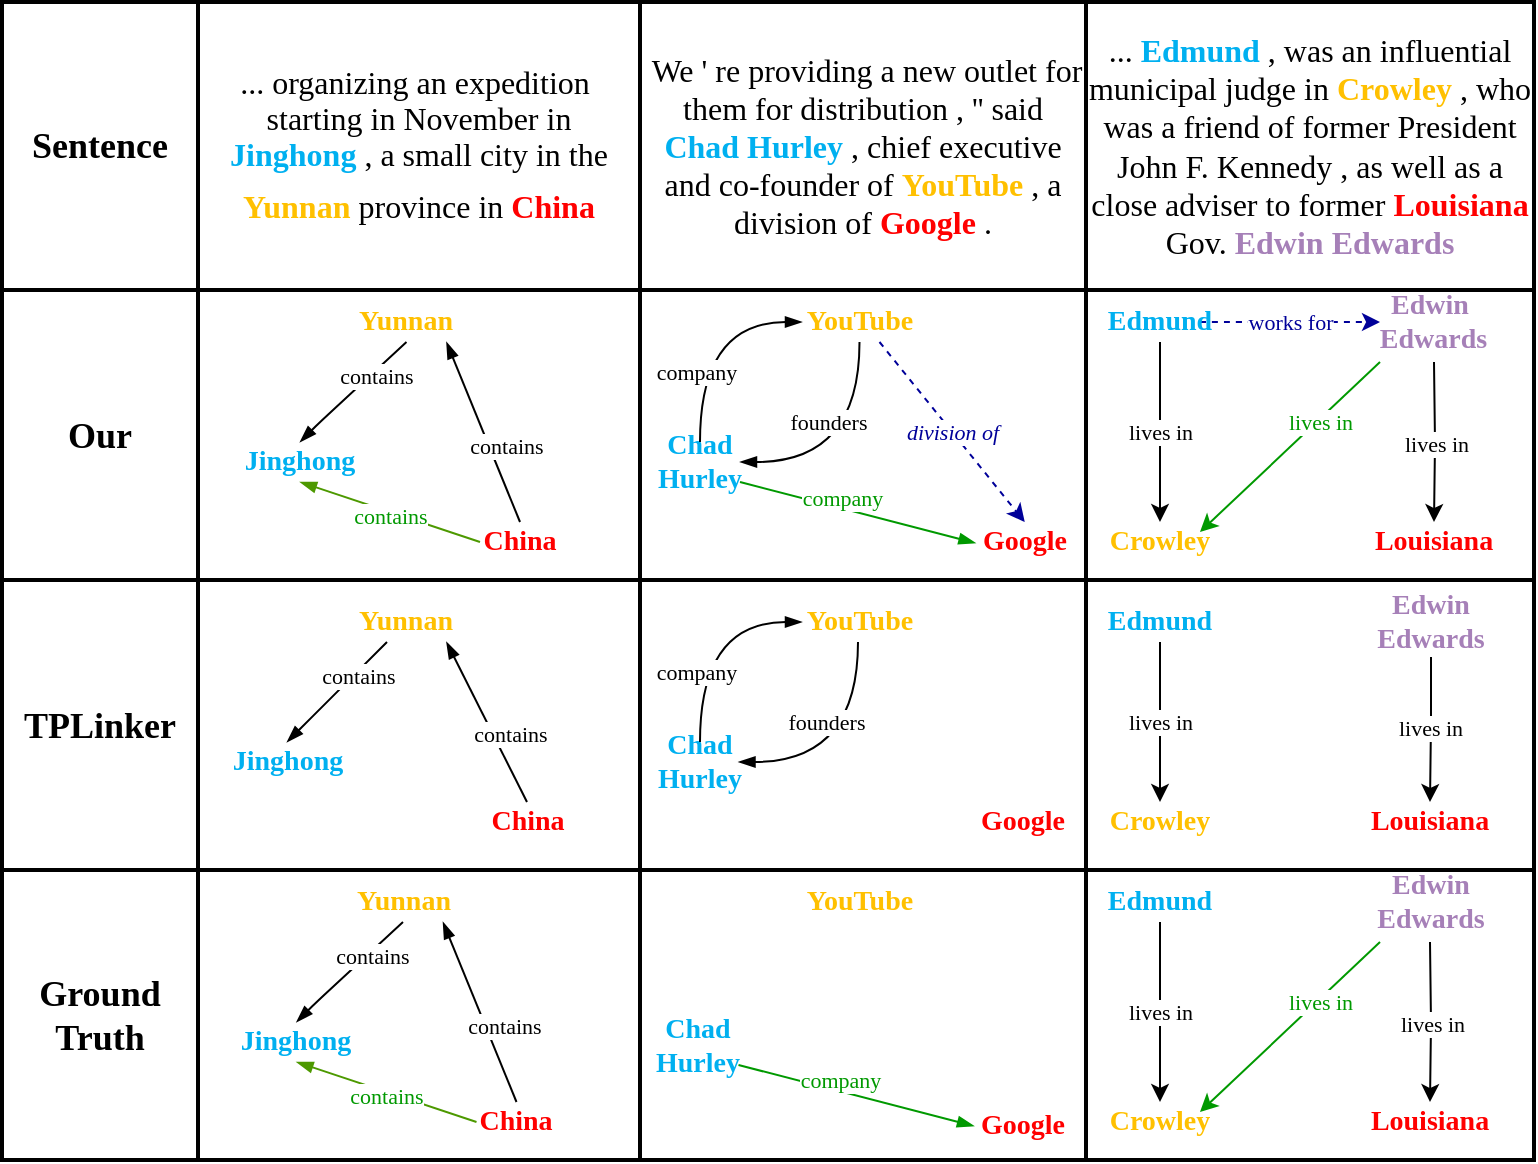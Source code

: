 <mxfile version="13.10.1" type="github">
  <diagram id="5vpmCnWidM8x6iWcZ2X5" name="Page-1">
    <mxGraphModel dx="870" dy="571" grid="1" gridSize="10" guides="1" tooltips="1" connect="1" arrows="1" fold="1" page="1" pageScale="1" pageWidth="827" pageHeight="1169" background="none" math="0" shadow="0">
      <root>
        <mxCell id="0" />
        <mxCell id="1" parent="0" />
        <mxCell id="fM8OL-0WpngBRwXDm8zp-1" value="" style="shape=table;html=1;whiteSpace=wrap;startSize=0;container=1;collapsible=0;childLayout=tableLayout;strokeWidth=2;perimeterSpacing=1;" parent="1" vertex="1">
          <mxGeometry x="31" y="30" width="766" height="579" as="geometry" />
        </mxCell>
        <mxCell id="fM8OL-0WpngBRwXDm8zp-2" value="" style="shape=partialRectangle;html=1;whiteSpace=wrap;collapsible=0;dropTarget=0;pointerEvents=0;fillColor=none;top=0;left=0;bottom=0;right=0;points=[[0,0.5],[1,0.5]];portConstraint=eastwest;" parent="fM8OL-0WpngBRwXDm8zp-1" vertex="1">
          <mxGeometry width="766" height="144" as="geometry" />
        </mxCell>
        <mxCell id="fM8OL-0WpngBRwXDm8zp-3" value="&lt;font face=&quot;Times New Roman&quot; style=&quot;font-size: 18px&quot;&gt;&lt;b&gt;Sentence&lt;/b&gt;&lt;/font&gt;" style="shape=partialRectangle;html=1;whiteSpace=wrap;connectable=0;overflow=hidden;fillColor=none;top=0;left=0;bottom=0;right=0;" parent="fM8OL-0WpngBRwXDm8zp-2" vertex="1">
          <mxGeometry width="98" height="144" as="geometry" />
        </mxCell>
        <mxCell id="fM8OL-0WpngBRwXDm8zp-4" value="&lt;div&gt;&lt;span style=&quot;font-size: 16px ; font-family: &amp;#34;times new roman&amp;#34; ; text-indent: 0in&quot;&gt;... organizing an expedition&amp;nbsp;&lt;/span&gt;&lt;/div&gt;&lt;p style=&quot;line-height: normal ; margin: 0pt 0in ; text-indent: 0in ; direction: ltr ; unicode-bidi: embed ; word-break: normal ; font-size: 16px&quot;&gt;&lt;font style=&quot;font-size: 16px&quot; face=&quot;Times New Roman&quot;&gt;&lt;span&gt;starting in November in &lt;/span&gt;&lt;span style=&quot;color: rgb(0 , 176 , 240) ; font-weight: bold&quot;&gt;Jinghong&lt;/span&gt;&lt;span&gt; , a small city in the &lt;/span&gt;&lt;span style=&quot;color: rgb(255 , 192 , 0) ; font-weight: bold&quot;&gt;Yunnan&lt;/span&gt;&lt;span&gt; province in &lt;/span&gt;&lt;span style=&quot;color: red ; font-weight: bold&quot;&gt;China&lt;/span&gt;&lt;/font&gt;&lt;span style=&quot;font-size: 18.0pt ; color: red&quot;&gt; &lt;/span&gt;&lt;/p&gt;" style="shape=partialRectangle;html=1;whiteSpace=wrap;connectable=0;overflow=hidden;fillColor=none;top=0;left=0;bottom=0;right=0;" parent="fM8OL-0WpngBRwXDm8zp-2" vertex="1">
          <mxGeometry x="98" width="221" height="144" as="geometry" />
        </mxCell>
        <mxCell id="fM8OL-0WpngBRwXDm8zp-5" value="&lt;div style=&quot;font-size: 16px&quot;&gt;&lt;span style=&quot;font-family: &amp;#34;times new roman&amp;#34;&quot;&gt;&amp;nbsp;We &#39; re providing a new outlet for them for distribution , &#39;&#39; said &lt;/span&gt;&lt;font color=&quot;#00b0f0&quot; style=&quot;font-size: 16px ; font-family: &amp;#34;times new roman&amp;#34;&quot;&gt;&lt;b&gt;Chad Hurley&lt;/b&gt;&lt;/font&gt;&lt;span style=&quot;font-family: &amp;#34;times new roman&amp;#34;&quot;&gt; , chief executive and co-founder of &lt;/span&gt;&lt;b style=&quot;font-family: &amp;#34;times new roman&amp;#34;&quot;&gt;&lt;font color=&quot;#ffc000&quot; style=&quot;font-size: 16px&quot;&gt;YouTube&lt;/font&gt;&lt;/b&gt;&lt;span style=&quot;font-family: &amp;#34;times new roman&amp;#34;&quot;&gt; , a division of &lt;/span&gt;&lt;b style=&quot;font-family: &amp;#34;times new roman&amp;#34;&quot;&gt;&lt;font color=&quot;#ff0000&quot; style=&quot;font-size: 16px&quot;&gt;Google&lt;/font&gt;&lt;/b&gt;&lt;span style=&quot;font-family: &amp;#34;times new roman&amp;#34;&quot;&gt; .&lt;/span&gt;&lt;/div&gt;" style="shape=partialRectangle;html=1;whiteSpace=wrap;connectable=0;overflow=hidden;fillColor=none;top=0;left=0;bottom=0;right=0;align=center;" parent="fM8OL-0WpngBRwXDm8zp-2" vertex="1">
          <mxGeometry x="319" width="223" height="144" as="geometry" />
        </mxCell>
        <mxCell id="fM8OL-0WpngBRwXDm8zp-6" value="&lt;font face=&quot;Times New Roman&quot; style=&quot;font-size: 16px&quot;&gt;... &lt;font color=&quot;#00b0f0&quot; style=&quot;font-size: 16px&quot;&gt;&lt;b&gt;Edmund&lt;/b&gt;&lt;/font&gt; , was an influential municipal judge in &lt;b&gt;&lt;font color=&quot;#ffc000&quot; style=&quot;font-size: 16px&quot;&gt;Crowley&lt;/font&gt;&lt;/b&gt; , who was a friend of former President John F. Kennedy , as well as a close adviser to former &lt;font color=&quot;#ff0000&quot; style=&quot;font-size: 16px&quot;&gt;&lt;b&gt;Louisiana&lt;/b&gt;&lt;/font&gt; Gov. &lt;font color=&quot;#a680b8&quot; style=&quot;font-size: 16px&quot;&gt;&lt;b&gt;Edwin Edwards&lt;/b&gt;&lt;/font&gt;&lt;/font&gt;" style="shape=partialRectangle;html=1;whiteSpace=wrap;connectable=0;overflow=hidden;fillColor=none;top=0;left=0;bottom=0;right=0;align=center;" parent="fM8OL-0WpngBRwXDm8zp-2" vertex="1">
          <mxGeometry x="542" width="224" height="144" as="geometry" />
        </mxCell>
        <mxCell id="fM8OL-0WpngBRwXDm8zp-7" value="" style="shape=partialRectangle;html=1;whiteSpace=wrap;collapsible=0;dropTarget=0;pointerEvents=0;fillColor=none;top=0;left=0;bottom=0;right=0;points=[[0,0.5],[1,0.5]];portConstraint=eastwest;" parent="fM8OL-0WpngBRwXDm8zp-1" vertex="1">
          <mxGeometry y="144" width="766" height="145" as="geometry" />
        </mxCell>
        <mxCell id="fM8OL-0WpngBRwXDm8zp-8" value="&lt;b&gt;&lt;font face=&quot;Times New Roman&quot; style=&quot;font-size: 18px&quot;&gt;Our&lt;/font&gt;&lt;/b&gt;" style="shape=partialRectangle;html=1;whiteSpace=wrap;connectable=0;overflow=hidden;fillColor=none;top=0;left=0;bottom=0;right=0;" parent="fM8OL-0WpngBRwXDm8zp-7" vertex="1">
          <mxGeometry width="98" height="145" as="geometry" />
        </mxCell>
        <mxCell id="fM8OL-0WpngBRwXDm8zp-9" value="" style="shape=partialRectangle;html=1;whiteSpace=wrap;connectable=0;overflow=hidden;fillColor=none;top=0;left=0;bottom=0;right=0;" parent="fM8OL-0WpngBRwXDm8zp-7" vertex="1">
          <mxGeometry x="98" width="221" height="145" as="geometry" />
        </mxCell>
        <mxCell id="fM8OL-0WpngBRwXDm8zp-10" value="" style="shape=partialRectangle;html=1;whiteSpace=wrap;connectable=0;overflow=hidden;fillColor=none;top=0;left=0;bottom=0;right=0;" parent="fM8OL-0WpngBRwXDm8zp-7" vertex="1">
          <mxGeometry x="319" width="223" height="145" as="geometry" />
        </mxCell>
        <mxCell id="fM8OL-0WpngBRwXDm8zp-11" value="" style="shape=partialRectangle;html=1;whiteSpace=wrap;connectable=0;overflow=hidden;fillColor=none;top=0;left=0;bottom=0;right=0;" parent="fM8OL-0WpngBRwXDm8zp-7" vertex="1">
          <mxGeometry x="542" width="224" height="145" as="geometry" />
        </mxCell>
        <mxCell id="fM8OL-0WpngBRwXDm8zp-12" value="" style="shape=partialRectangle;html=1;whiteSpace=wrap;collapsible=0;dropTarget=0;pointerEvents=0;fillColor=none;top=0;left=0;bottom=0;right=0;points=[[0,0.5],[1,0.5]];portConstraint=eastwest;" parent="fM8OL-0WpngBRwXDm8zp-1" vertex="1">
          <mxGeometry y="289" width="766" height="145" as="geometry" />
        </mxCell>
        <mxCell id="fM8OL-0WpngBRwXDm8zp-13" value="&lt;font style=&quot;font-size: 18px&quot; face=&quot;Times New Roman&quot;&gt;&lt;b&gt;TPLinker&lt;/b&gt;&lt;/font&gt;" style="shape=partialRectangle;html=1;whiteSpace=wrap;connectable=0;overflow=hidden;fillColor=none;top=0;left=0;bottom=0;right=0;" parent="fM8OL-0WpngBRwXDm8zp-12" vertex="1">
          <mxGeometry width="98" height="145" as="geometry" />
        </mxCell>
        <mxCell id="fM8OL-0WpngBRwXDm8zp-14" value="" style="shape=partialRectangle;html=1;whiteSpace=wrap;connectable=0;overflow=hidden;fillColor=none;top=0;left=0;bottom=0;right=0;" parent="fM8OL-0WpngBRwXDm8zp-12" vertex="1">
          <mxGeometry x="98" width="221" height="145" as="geometry" />
        </mxCell>
        <mxCell id="fM8OL-0WpngBRwXDm8zp-15" value="" style="shape=partialRectangle;html=1;whiteSpace=wrap;connectable=0;overflow=hidden;fillColor=none;top=0;left=0;bottom=0;right=0;" parent="fM8OL-0WpngBRwXDm8zp-12" vertex="1">
          <mxGeometry x="319" width="223" height="145" as="geometry" />
        </mxCell>
        <mxCell id="fM8OL-0WpngBRwXDm8zp-16" value="" style="shape=partialRectangle;html=1;whiteSpace=wrap;connectable=0;overflow=hidden;fillColor=none;top=0;left=0;bottom=0;right=0;" parent="fM8OL-0WpngBRwXDm8zp-12" vertex="1">
          <mxGeometry x="542" width="224" height="145" as="geometry" />
        </mxCell>
        <mxCell id="fM8OL-0WpngBRwXDm8zp-17" value="" style="shape=partialRectangle;html=1;whiteSpace=wrap;collapsible=0;dropTarget=0;pointerEvents=0;fillColor=none;top=0;left=0;bottom=0;right=0;points=[[0,0.5],[1,0.5]];portConstraint=eastwest;" parent="fM8OL-0WpngBRwXDm8zp-1" vertex="1">
          <mxGeometry y="434" width="766" height="145" as="geometry" />
        </mxCell>
        <mxCell id="fM8OL-0WpngBRwXDm8zp-18" value="&lt;p&gt;&lt;font face=&quot;Times New Roman&quot; size=&quot;1&quot;&gt;&lt;b style=&quot;font-size: 18px&quot;&gt;Ground Truth&lt;/b&gt;&lt;/font&gt;&lt;/p&gt;" style="shape=partialRectangle;html=1;whiteSpace=wrap;connectable=0;overflow=hidden;fillColor=none;top=0;left=0;bottom=0;right=0;" parent="fM8OL-0WpngBRwXDm8zp-17" vertex="1">
          <mxGeometry width="98" height="145" as="geometry" />
        </mxCell>
        <mxCell id="fM8OL-0WpngBRwXDm8zp-19" value="" style="shape=partialRectangle;html=1;whiteSpace=wrap;connectable=0;overflow=hidden;fillColor=none;top=0;left=0;bottom=0;right=0;" parent="fM8OL-0WpngBRwXDm8zp-17" vertex="1">
          <mxGeometry x="98" width="221" height="145" as="geometry" />
        </mxCell>
        <mxCell id="fM8OL-0WpngBRwXDm8zp-20" value="" style="shape=partialRectangle;html=1;whiteSpace=wrap;connectable=0;overflow=hidden;fillColor=none;top=0;left=0;bottom=0;right=0;" parent="fM8OL-0WpngBRwXDm8zp-17" vertex="1">
          <mxGeometry x="319" width="223" height="145" as="geometry" />
        </mxCell>
        <mxCell id="fM8OL-0WpngBRwXDm8zp-21" value="" style="shape=partialRectangle;html=1;whiteSpace=wrap;connectable=0;overflow=hidden;fillColor=none;top=0;left=0;bottom=0;right=0;" parent="fM8OL-0WpngBRwXDm8zp-17" vertex="1">
          <mxGeometry x="542" width="224" height="145" as="geometry" />
        </mxCell>
        <mxCell id="fM8OL-0WpngBRwXDm8zp-39" value="&lt;span style=&quot;color: rgb(0 , 176 , 240) ; font-family: &amp;#34;times new roman&amp;#34; ; font-weight: 700 ; text-align: left&quot;&gt;&lt;font style=&quot;font-size: 14px&quot;&gt;Jinghong&lt;/font&gt;&lt;/span&gt;" style="text;html=1;strokeColor=none;fillColor=none;align=center;verticalAlign=middle;whiteSpace=wrap;rounded=0;" parent="1" vertex="1">
          <mxGeometry x="160" y="250" width="40" height="20" as="geometry" />
        </mxCell>
        <mxCell id="fM8OL-0WpngBRwXDm8zp-40" value="" style="endArrow=none;html=1;startArrow=blockThin;startFill=1;endFill=0;entryX=0.5;entryY=1;entryDx=0;entryDy=0;" parent="1" edge="1" target="fM8OL-0WpngBRwXDm8zp-42">
          <mxGeometry width="50" height="50" relative="1" as="geometry">
            <mxPoint x="180" y="250" as="sourcePoint" />
            <mxPoint x="220" y="210" as="targetPoint" />
            <Array as="points">
              <mxPoint x="190" y="240" />
            </Array>
          </mxGeometry>
        </mxCell>
        <mxCell id="fM8OL-0WpngBRwXDm8zp-41" value="&lt;font face=&quot;Times New Roman&quot;&gt;contains&lt;/font&gt;" style="edgeLabel;html=1;align=center;verticalAlign=middle;resizable=0;points=[];" parent="fM8OL-0WpngBRwXDm8zp-40" vertex="1" connectable="0">
          <mxGeometry x="0.37" y="-2" relative="1" as="geometry">
            <mxPoint as="offset" />
          </mxGeometry>
        </mxCell>
        <mxCell id="fM8OL-0WpngBRwXDm8zp-42" value="&lt;span style=&quot;color: rgb(255 , 192 , 0) ; font-family: &amp;#34;times new roman&amp;#34; ; font-size: 14px ; font-weight: 700 ; text-align: left&quot;&gt;Yunnan&lt;/span&gt;" style="text;html=1;strokeColor=none;fillColor=none;align=center;verticalAlign=middle;whiteSpace=wrap;rounded=0;" parent="1" vertex="1">
          <mxGeometry x="213.25" y="180" width="40" height="20" as="geometry" />
        </mxCell>
        <mxCell id="fM8OL-0WpngBRwXDm8zp-43" value="" style="endArrow=none;html=1;startArrow=blockThin;startFill=1;endFill=0;rounded=1;exitX=1;exitY=1;exitDx=0;exitDy=0;entryX=0.5;entryY=0;entryDx=0;entryDy=0;" parent="1" source="fM8OL-0WpngBRwXDm8zp-42" target="fM8OL-0WpngBRwXDm8zp-45" edge="1">
          <mxGeometry width="50" height="50" relative="1" as="geometry">
            <mxPoint x="262.5" y="290" as="sourcePoint" />
            <mxPoint x="312.5" y="240" as="targetPoint" />
          </mxGeometry>
        </mxCell>
        <mxCell id="fM8OL-0WpngBRwXDm8zp-44" value="&lt;font face=&quot;Times New Roman&quot;&gt;contains&lt;/font&gt;" style="edgeLabel;html=1;align=center;verticalAlign=middle;resizable=0;points=[];" parent="fM8OL-0WpngBRwXDm8zp-43" vertex="1" connectable="0">
          <mxGeometry x="0.223" y="8" relative="1" as="geometry">
            <mxPoint as="offset" />
          </mxGeometry>
        </mxCell>
        <mxCell id="fM8OL-0WpngBRwXDm8zp-45" value="&lt;span style=&quot;color: rgb(255 , 0 , 0) ; font-family: &amp;#34;times new roman&amp;#34; ; font-weight: 700 ; text-align: left&quot;&gt;&lt;font style=&quot;font-size: 14px&quot;&gt;China&lt;/font&gt;&lt;/span&gt;" style="text;html=1;strokeColor=none;fillColor=none;align=center;verticalAlign=middle;whiteSpace=wrap;rounded=0;" parent="1" vertex="1">
          <mxGeometry x="270" y="290" width="40" height="20" as="geometry" />
        </mxCell>
        <mxCell id="fM8OL-0WpngBRwXDm8zp-46" value="" style="endArrow=none;html=1;startArrow=blockThin;startFill=1;endFill=0;rounded=1;strokeColor=#4D9900;entryX=0;entryY=0.5;entryDx=0;entryDy=0;exitX=0.5;exitY=1;exitDx=0;exitDy=0;" parent="1" edge="1" target="fM8OL-0WpngBRwXDm8zp-45" source="fM8OL-0WpngBRwXDm8zp-39">
          <mxGeometry width="50" height="50" relative="1" as="geometry">
            <mxPoint x="150" y="285" as="sourcePoint" />
            <mxPoint x="240" y="315" as="targetPoint" />
          </mxGeometry>
        </mxCell>
        <mxCell id="fM8OL-0WpngBRwXDm8zp-47" value="&lt;font color=&quot;#009900&quot; face=&quot;Times New Roman&quot;&gt;contains&lt;/font&gt;" style="edgeLabel;html=1;align=center;verticalAlign=middle;resizable=0;points=[];" parent="fM8OL-0WpngBRwXDm8zp-46" vertex="1" connectable="0">
          <mxGeometry x="0.37" y="-2" relative="1" as="geometry">
            <mxPoint x="-16.73" y="-5.69" as="offset" />
          </mxGeometry>
        </mxCell>
        <mxCell id="fM8OL-0WpngBRwXDm8zp-77" value="&lt;span style=&quot;color: rgb(0 , 176 , 240) ; font-family: &amp;#34;times new roman&amp;#34; ; font-weight: 700 ; text-align: left&quot;&gt;&lt;font style=&quot;font-size: 14px&quot;&gt;Chad Hurley&lt;/font&gt;&lt;/span&gt;" style="text;html=1;strokeColor=none;fillColor=none;align=center;verticalAlign=middle;whiteSpace=wrap;rounded=0;" parent="1" vertex="1">
          <mxGeometry x="360" y="250" width="40" height="20" as="geometry" />
        </mxCell>
        <mxCell id="fM8OL-0WpngBRwXDm8zp-78" value="" style="endArrow=none;html=1;startArrow=blockThin;startFill=1;endFill=0;edgeStyle=orthogonalEdgeStyle;curved=1;exitX=-0.219;exitY=0.5;exitDx=0;exitDy=0;entryX=0.5;entryY=0;entryDx=0;entryDy=0;exitPerimeter=0;" parent="1" edge="1" target="fM8OL-0WpngBRwXDm8zp-77" source="fM8OL-0WpngBRwXDm8zp-80">
          <mxGeometry width="50" height="50" relative="1" as="geometry">
            <mxPoint x="433.5" y="200" as="sourcePoint" />
            <mxPoint x="390" y="230" as="targetPoint" />
          </mxGeometry>
        </mxCell>
        <mxCell id="fM8OL-0WpngBRwXDm8zp-79" value="&lt;font face=&quot;Times New Roman&quot;&gt;company&lt;/font&gt;" style="edgeLabel;html=1;align=center;verticalAlign=middle;resizable=0;points=[];" parent="fM8OL-0WpngBRwXDm8zp-78" vertex="1" connectable="0">
          <mxGeometry x="0.37" y="-2" relative="1" as="geometry">
            <mxPoint as="offset" />
          </mxGeometry>
        </mxCell>
        <mxCell id="2NpfUJ0VDnkzOH738Le0-125" value="&lt;font color=&quot;#000099&quot;&gt;&lt;i&gt;division of&lt;/i&gt;&lt;/font&gt;" style="rounded=0;orthogonalLoop=1;jettySize=auto;html=1;exitX=0.75;exitY=1;exitDx=0;exitDy=0;entryX=0.5;entryY=0;entryDx=0;entryDy=0;fontFamily=Times New Roman;fontColor=#009900;dashed=1;strokeColor=#000099;" edge="1" parent="1" source="fM8OL-0WpngBRwXDm8zp-80" target="fM8OL-0WpngBRwXDm8zp-83">
          <mxGeometry relative="1" as="geometry" />
        </mxCell>
        <mxCell id="fM8OL-0WpngBRwXDm8zp-80" value="&lt;span style=&quot;color: rgb(255 , 192 , 0) ; font-family: &amp;#34;times new roman&amp;#34; ; font-size: 14px ; font-weight: 700 ; text-align: left&quot;&gt;YouTube&lt;/span&gt;" style="text;html=1;strokeColor=none;fillColor=none;align=center;verticalAlign=middle;whiteSpace=wrap;rounded=0;" parent="1" vertex="1">
          <mxGeometry x="439.75" y="180" width="40" height="20" as="geometry" />
        </mxCell>
        <mxCell id="fM8OL-0WpngBRwXDm8zp-112" value="" style="endArrow=none;html=1;startArrow=blockThin;startFill=1;endFill=0;edgeStyle=orthogonalEdgeStyle;curved=1;exitX=1;exitY=0.5;exitDx=0;exitDy=0;entryX=0.5;entryY=1;entryDx=0;entryDy=0;" parent="1" edge="1" target="fM8OL-0WpngBRwXDm8zp-80" source="fM8OL-0WpngBRwXDm8zp-77">
          <mxGeometry width="50" height="50" relative="1" as="geometry">
            <mxPoint x="403.5" y="259.96" as="sourcePoint" />
            <mxPoint x="453.5" y="209.96" as="targetPoint" />
            <Array as="points">
              <mxPoint x="460" y="260" />
            </Array>
          </mxGeometry>
        </mxCell>
        <mxCell id="fM8OL-0WpngBRwXDm8zp-113" value="&lt;font face=&quot;Times New Roman&quot;&gt;founders&lt;/font&gt;" style="edgeLabel;html=1;align=center;verticalAlign=middle;resizable=0;points=[];" parent="fM8OL-0WpngBRwXDm8zp-112" vertex="1" connectable="0">
          <mxGeometry x="0.37" y="-2" relative="1" as="geometry">
            <mxPoint x="-18.28" y="2.2" as="offset" />
          </mxGeometry>
        </mxCell>
        <mxCell id="2NpfUJ0VDnkzOH738Le0-10" value="&lt;font color=&quot;#000000&quot;&gt;lives in&lt;/font&gt;" style="edgeStyle=orthogonalEdgeStyle;rounded=0;orthogonalLoop=1;jettySize=auto;html=1;exitX=0.5;exitY=1;exitDx=0;exitDy=0;entryX=0.5;entryY=0;entryDx=0;entryDy=0;strokeColor=#000000;fontColor=#00B0F0;fontFamily=Times New Roman;" edge="1" parent="1" source="2NpfUJ0VDnkzOH738Le0-8" target="2NpfUJ0VDnkzOH738Le0-9">
          <mxGeometry relative="1" as="geometry" />
        </mxCell>
        <mxCell id="2NpfUJ0VDnkzOH738Le0-208" value="&lt;font color=&quot;#000099&quot;&gt;works for&lt;/font&gt;" style="edgeStyle=orthogonalEdgeStyle;curved=1;rounded=0;orthogonalLoop=1;jettySize=auto;html=1;exitX=1;exitY=0.5;exitDx=0;exitDy=0;entryX=0;entryY=0.5;entryDx=0;entryDy=0;dashed=1;strokeColor=#000099;fontFamily=Times New Roman;fontColor=#009900;" edge="1" parent="1" source="2NpfUJ0VDnkzOH738Le0-8" target="2NpfUJ0VDnkzOH738Le0-12">
          <mxGeometry relative="1" as="geometry" />
        </mxCell>
        <mxCell id="2NpfUJ0VDnkzOH738Le0-8" value="&lt;b&gt;&lt;font face=&quot;Times New Roman&quot; style=&quot;font-size: 14px&quot;&gt;Edmund&lt;/font&gt;&lt;/b&gt;" style="text;html=1;strokeColor=none;fillColor=none;align=center;verticalAlign=middle;whiteSpace=wrap;rounded=0;fontColor=#00B0F0;" vertex="1" parent="1">
          <mxGeometry x="590" y="180" width="40" height="20" as="geometry" />
        </mxCell>
        <mxCell id="2NpfUJ0VDnkzOH738Le0-9" value="&lt;font color=&quot;#ffc000&quot; face=&quot;Times New Roman&quot; size=&quot;1&quot;&gt;&lt;b style=&quot;font-size: 14px&quot;&gt;Crowley&lt;/b&gt;&lt;/font&gt;" style="text;html=1;strokeColor=none;fillColor=none;align=center;verticalAlign=middle;whiteSpace=wrap;rounded=0;fontColor=#00B0F0;" vertex="1" parent="1">
          <mxGeometry x="590" y="290" width="40" height="20" as="geometry" />
        </mxCell>
        <mxCell id="2NpfUJ0VDnkzOH738Le0-18" value="&lt;font color=&quot;#000000&quot;&gt;lives in&lt;/font&gt;" style="edgeStyle=orthogonalEdgeStyle;rounded=0;orthogonalLoop=1;jettySize=auto;html=1;entryX=0.5;entryY=0;entryDx=0;entryDy=0;fontFamily=Times New Roman;fontColor=#009900;" edge="1" parent="1" target="2NpfUJ0VDnkzOH738Le0-13">
          <mxGeometry relative="1" as="geometry">
            <mxPoint x="747" y="210" as="sourcePoint" />
          </mxGeometry>
        </mxCell>
        <mxCell id="2NpfUJ0VDnkzOH738Le0-12" value="&lt;b&gt;&lt;font style=&quot;font-size: 14px&quot;&gt;Edwin&lt;br&gt;&amp;nbsp;Edwards&lt;/font&gt;&lt;/b&gt;" style="text;html=1;strokeColor=none;fillColor=none;align=center;verticalAlign=middle;whiteSpace=wrap;rounded=0;fontFamily=Times New Roman;fontColor=#A680B8;" vertex="1" parent="1">
          <mxGeometry x="720" y="180" width="50" height="20" as="geometry" />
        </mxCell>
        <mxCell id="2NpfUJ0VDnkzOH738Le0-13" value="&lt;font face=&quot;Times New Roman&quot; color=&quot;#ff0000&quot; size=&quot;1&quot;&gt;&lt;b style=&quot;font-size: 14px&quot;&gt;Louisiana&lt;/b&gt;&lt;/font&gt;" style="text;html=1;strokeColor=none;fillColor=none;align=center;verticalAlign=middle;whiteSpace=wrap;rounded=0;fontColor=#00B0F0;" vertex="1" parent="1">
          <mxGeometry x="727" y="290" width="40" height="20" as="geometry" />
        </mxCell>
        <mxCell id="2NpfUJ0VDnkzOH738Le0-15" value="" style="endArrow=classic;html=1;fontFamily=Times New Roman;entryX=1;entryY=0.25;entryDx=0;entryDy=0;fontColor=#009900;strokeColor=#009900;" edge="1" parent="1" target="2NpfUJ0VDnkzOH738Le0-9">
          <mxGeometry width="50" height="50" relative="1" as="geometry">
            <mxPoint x="720" y="210" as="sourcePoint" />
            <mxPoint x="633.5" y="320" as="targetPoint" />
          </mxGeometry>
        </mxCell>
        <mxCell id="2NpfUJ0VDnkzOH738Le0-16" value="&lt;font color=&quot;#009900&quot;&gt;lives in&lt;/font&gt;" style="edgeLabel;html=1;align=center;verticalAlign=middle;resizable=0;points=[];fontFamily=Times New Roman;fontColor=#A680B8;" vertex="1" connectable="0" parent="2NpfUJ0VDnkzOH738Le0-15">
          <mxGeometry x="-0.311" y="1" relative="1" as="geometry">
            <mxPoint as="offset" />
          </mxGeometry>
        </mxCell>
        <mxCell id="2NpfUJ0VDnkzOH738Le0-70" value="&lt;span style=&quot;color: rgb(0 , 176 , 240) ; font-family: &amp;#34;times new roman&amp;#34; ; font-weight: 700 ; text-align: left&quot;&gt;&lt;font style=&quot;font-size: 14px&quot;&gt;Jinghong&lt;/font&gt;&lt;/span&gt;" style="text;html=1;strokeColor=none;fillColor=none;align=center;verticalAlign=middle;whiteSpace=wrap;rounded=0;" vertex="1" parent="1">
          <mxGeometry x="153.5" y="400" width="40" height="20" as="geometry" />
        </mxCell>
        <mxCell id="2NpfUJ0VDnkzOH738Le0-71" value="" style="endArrow=none;html=1;startArrow=blockThin;startFill=1;endFill=0;" edge="1" parent="1">
          <mxGeometry width="50" height="50" relative="1" as="geometry">
            <mxPoint x="173.5" y="400" as="sourcePoint" />
            <mxPoint x="223.5" y="350" as="targetPoint" />
            <Array as="points">
              <mxPoint x="193.5" y="380" />
            </Array>
          </mxGeometry>
        </mxCell>
        <mxCell id="2NpfUJ0VDnkzOH738Le0-72" value="&lt;font face=&quot;Times New Roman&quot;&gt;contains&lt;/font&gt;" style="edgeLabel;html=1;align=center;verticalAlign=middle;resizable=0;points=[];" vertex="1" connectable="0" parent="2NpfUJ0VDnkzOH738Le0-71">
          <mxGeometry x="0.37" y="-2" relative="1" as="geometry">
            <mxPoint as="offset" />
          </mxGeometry>
        </mxCell>
        <mxCell id="2NpfUJ0VDnkzOH738Le0-73" value="&lt;span style=&quot;color: rgb(255 , 192 , 0) ; font-family: &amp;#34;times new roman&amp;#34; ; font-size: 14px ; font-weight: 700 ; text-align: left&quot;&gt;Yunnan&lt;/span&gt;" style="text;html=1;strokeColor=none;fillColor=none;align=center;verticalAlign=middle;whiteSpace=wrap;rounded=0;" vertex="1" parent="1">
          <mxGeometry x="213.25" y="330" width="40" height="20" as="geometry" />
        </mxCell>
        <mxCell id="2NpfUJ0VDnkzOH738Le0-74" value="" style="endArrow=none;html=1;startArrow=blockThin;startFill=1;endFill=0;rounded=1;exitX=1;exitY=1;exitDx=0;exitDy=0;entryX=0.5;entryY=0;entryDx=0;entryDy=0;" edge="1" parent="1" source="2NpfUJ0VDnkzOH738Le0-73" target="2NpfUJ0VDnkzOH738Le0-76">
          <mxGeometry width="50" height="50" relative="1" as="geometry">
            <mxPoint x="266" y="430" as="sourcePoint" />
            <mxPoint x="316" y="380" as="targetPoint" />
          </mxGeometry>
        </mxCell>
        <mxCell id="2NpfUJ0VDnkzOH738Le0-75" value="&lt;font face=&quot;Times New Roman&quot;&gt;contains&lt;/font&gt;" style="edgeLabel;html=1;align=center;verticalAlign=middle;resizable=0;points=[];" vertex="1" connectable="0" parent="2NpfUJ0VDnkzOH738Le0-74">
          <mxGeometry x="0.223" y="8" relative="1" as="geometry">
            <mxPoint as="offset" />
          </mxGeometry>
        </mxCell>
        <mxCell id="2NpfUJ0VDnkzOH738Le0-76" value="&lt;span style=&quot;color: rgb(255 , 0 , 0) ; font-family: &amp;#34;times new roman&amp;#34; ; font-weight: 700 ; text-align: left&quot;&gt;&lt;font style=&quot;font-size: 14px&quot;&gt;China&lt;/font&gt;&lt;/span&gt;" style="text;html=1;strokeColor=none;fillColor=none;align=center;verticalAlign=middle;whiteSpace=wrap;rounded=0;" vertex="1" parent="1">
          <mxGeometry x="273.5" y="430" width="40" height="20" as="geometry" />
        </mxCell>
        <mxCell id="fM8OL-0WpngBRwXDm8zp-84" value="" style="endArrow=none;html=1;startArrow=blockThin;startFill=1;endFill=0;rounded=1;entryX=1;entryY=1;entryDx=0;entryDy=0;exitX=-0.161;exitY=0.525;exitDx=0;exitDy=0;exitPerimeter=0;strokeColor=#009900;" parent="1" edge="1" target="fM8OL-0WpngBRwXDm8zp-77" source="fM8OL-0WpngBRwXDm8zp-83">
          <mxGeometry width="50" height="50" relative="1" as="geometry">
            <mxPoint x="510" y="280" as="sourcePoint" />
            <mxPoint x="403.5" y="280" as="targetPoint" />
          </mxGeometry>
        </mxCell>
        <mxCell id="2NpfUJ0VDnkzOH738Le0-6" value="&lt;font face=&quot;Times New Roman&quot; color=&quot;#009900&quot;&gt;company&lt;/font&gt;" style="edgeLabel;html=1;align=center;verticalAlign=middle;resizable=0;points=[];fontColor=#000000;" vertex="1" connectable="0" parent="fM8OL-0WpngBRwXDm8zp-84">
          <mxGeometry x="0.257" y="-4" relative="1" as="geometry">
            <mxPoint x="6.14" y="0.27" as="offset" />
          </mxGeometry>
        </mxCell>
        <mxCell id="fM8OL-0WpngBRwXDm8zp-83" value="&lt;span style=&quot;color: rgb(255 , 0 , 0) ; font-family: &amp;#34;times new roman&amp;#34; ; font-weight: 700 ; text-align: left&quot;&gt;&lt;font style=&quot;font-size: 14px&quot;&gt;Google&lt;/font&gt;&lt;/span&gt;" style="text;html=1;strokeColor=none;fillColor=none;align=center;verticalAlign=middle;whiteSpace=wrap;rounded=0;" parent="1" vertex="1">
          <mxGeometry x="523.75" y="290" width="37.25" height="20" as="geometry" />
        </mxCell>
        <mxCell id="2NpfUJ0VDnkzOH738Le0-156" value="&lt;span style=&quot;color: rgb(0 , 176 , 240) ; font-family: &amp;#34;times new roman&amp;#34; ; font-weight: 700 ; text-align: left&quot;&gt;&lt;font style=&quot;font-size: 14px&quot;&gt;Jinghong&lt;/font&gt;&lt;/span&gt;" style="text;html=1;strokeColor=none;fillColor=none;align=center;verticalAlign=middle;whiteSpace=wrap;rounded=0;" vertex="1" parent="1">
          <mxGeometry x="158.25" y="540" width="40" height="20" as="geometry" />
        </mxCell>
        <mxCell id="2NpfUJ0VDnkzOH738Le0-157" value="" style="endArrow=none;html=1;startArrow=blockThin;startFill=1;endFill=0;entryX=0.5;entryY=1;entryDx=0;entryDy=0;" edge="1" parent="1" target="2NpfUJ0VDnkzOH738Le0-159">
          <mxGeometry width="50" height="50" relative="1" as="geometry">
            <mxPoint x="178.25" y="540" as="sourcePoint" />
            <mxPoint x="218.25" y="500" as="targetPoint" />
            <Array as="points">
              <mxPoint x="188.25" y="530" />
            </Array>
          </mxGeometry>
        </mxCell>
        <mxCell id="2NpfUJ0VDnkzOH738Le0-158" value="&lt;font face=&quot;Times New Roman&quot;&gt;contains&lt;/font&gt;" style="edgeLabel;html=1;align=center;verticalAlign=middle;resizable=0;points=[];" vertex="1" connectable="0" parent="2NpfUJ0VDnkzOH738Le0-157">
          <mxGeometry x="0.37" y="-2" relative="1" as="geometry">
            <mxPoint as="offset" />
          </mxGeometry>
        </mxCell>
        <mxCell id="2NpfUJ0VDnkzOH738Le0-159" value="&lt;span style=&quot;color: rgb(255 , 192 , 0) ; font-family: &amp;#34;times new roman&amp;#34; ; font-size: 14px ; font-weight: 700 ; text-align: left&quot;&gt;Yunnan&lt;/span&gt;" style="text;html=1;strokeColor=none;fillColor=none;align=center;verticalAlign=middle;whiteSpace=wrap;rounded=0;" vertex="1" parent="1">
          <mxGeometry x="211.5" y="470" width="40" height="20" as="geometry" />
        </mxCell>
        <mxCell id="2NpfUJ0VDnkzOH738Le0-160" value="" style="endArrow=none;html=1;startArrow=blockThin;startFill=1;endFill=0;rounded=1;exitX=1;exitY=1;exitDx=0;exitDy=0;entryX=0.5;entryY=0;entryDx=0;entryDy=0;" edge="1" parent="1" source="2NpfUJ0VDnkzOH738Le0-159" target="2NpfUJ0VDnkzOH738Le0-162">
          <mxGeometry width="50" height="50" relative="1" as="geometry">
            <mxPoint x="260.75" y="580" as="sourcePoint" />
            <mxPoint x="310.75" y="530" as="targetPoint" />
          </mxGeometry>
        </mxCell>
        <mxCell id="2NpfUJ0VDnkzOH738Le0-161" value="&lt;font face=&quot;Times New Roman&quot;&gt;contains&lt;/font&gt;" style="edgeLabel;html=1;align=center;verticalAlign=middle;resizable=0;points=[];" vertex="1" connectable="0" parent="2NpfUJ0VDnkzOH738Le0-160">
          <mxGeometry x="0.223" y="8" relative="1" as="geometry">
            <mxPoint as="offset" />
          </mxGeometry>
        </mxCell>
        <mxCell id="2NpfUJ0VDnkzOH738Le0-162" value="&lt;span style=&quot;color: rgb(255 , 0 , 0) ; font-family: &amp;#34;times new roman&amp;#34; ; font-weight: 700 ; text-align: left&quot;&gt;&lt;font style=&quot;font-size: 14px&quot;&gt;China&lt;/font&gt;&lt;/span&gt;" style="text;html=1;strokeColor=none;fillColor=none;align=center;verticalAlign=middle;whiteSpace=wrap;rounded=0;" vertex="1" parent="1">
          <mxGeometry x="268.25" y="580" width="40" height="20" as="geometry" />
        </mxCell>
        <mxCell id="2NpfUJ0VDnkzOH738Le0-163" value="" style="endArrow=none;html=1;startArrow=blockThin;startFill=1;endFill=0;rounded=1;strokeColor=#4D9900;entryX=0;entryY=0.5;entryDx=0;entryDy=0;exitX=0.5;exitY=1;exitDx=0;exitDy=0;" edge="1" parent="1" source="2NpfUJ0VDnkzOH738Le0-156" target="2NpfUJ0VDnkzOH738Le0-162">
          <mxGeometry width="50" height="50" relative="1" as="geometry">
            <mxPoint x="148.25" y="575" as="sourcePoint" />
            <mxPoint x="238.25" y="605" as="targetPoint" />
          </mxGeometry>
        </mxCell>
        <mxCell id="2NpfUJ0VDnkzOH738Le0-164" value="&lt;font color=&quot;#009900&quot; face=&quot;Times New Roman&quot;&gt;contains&lt;/font&gt;" style="edgeLabel;html=1;align=center;verticalAlign=middle;resizable=0;points=[];" vertex="1" connectable="0" parent="2NpfUJ0VDnkzOH738Le0-163">
          <mxGeometry x="0.37" y="-2" relative="1" as="geometry">
            <mxPoint x="-16.73" y="-5.69" as="offset" />
          </mxGeometry>
        </mxCell>
        <mxCell id="2NpfUJ0VDnkzOH738Le0-184" value="&lt;span style=&quot;color: rgb(0 , 176 , 240) ; font-family: &amp;#34;times new roman&amp;#34; ; font-weight: 700 ; text-align: left&quot;&gt;&lt;font style=&quot;font-size: 14px&quot;&gt;Chad Hurley&lt;/font&gt;&lt;/span&gt;" style="text;html=1;strokeColor=none;fillColor=none;align=center;verticalAlign=middle;whiteSpace=wrap;rounded=0;" vertex="1" parent="1">
          <mxGeometry x="360" y="400" width="40" height="20" as="geometry" />
        </mxCell>
        <mxCell id="2NpfUJ0VDnkzOH738Le0-185" value="" style="endArrow=none;html=1;startArrow=blockThin;startFill=1;endFill=0;edgeStyle=orthogonalEdgeStyle;curved=1;exitX=-0.219;exitY=0.5;exitDx=0;exitDy=0;entryX=0.5;entryY=0;entryDx=0;entryDy=0;exitPerimeter=0;" edge="1" parent="1" source="2NpfUJ0VDnkzOH738Le0-188" target="2NpfUJ0VDnkzOH738Le0-184">
          <mxGeometry width="50" height="50" relative="1" as="geometry">
            <mxPoint x="429.75" y="350" as="sourcePoint" />
            <mxPoint x="386.25" y="380" as="targetPoint" />
          </mxGeometry>
        </mxCell>
        <mxCell id="2NpfUJ0VDnkzOH738Le0-186" value="&lt;font face=&quot;Times New Roman&quot;&gt;company&lt;/font&gt;" style="edgeLabel;html=1;align=center;verticalAlign=middle;resizable=0;points=[];" vertex="1" connectable="0" parent="2NpfUJ0VDnkzOH738Le0-185">
          <mxGeometry x="0.37" y="-2" relative="1" as="geometry">
            <mxPoint as="offset" />
          </mxGeometry>
        </mxCell>
        <mxCell id="2NpfUJ0VDnkzOH738Le0-188" value="&lt;span style=&quot;color: rgb(255 , 192 , 0) ; font-family: &amp;#34;times new roman&amp;#34; ; font-size: 14px ; font-weight: 700 ; text-align: left&quot;&gt;YouTube&lt;/span&gt;" style="text;html=1;strokeColor=none;fillColor=none;align=center;verticalAlign=middle;whiteSpace=wrap;rounded=0;" vertex="1" parent="1">
          <mxGeometry x="439.75" y="330" width="40" height="20" as="geometry" />
        </mxCell>
        <mxCell id="2NpfUJ0VDnkzOH738Le0-193" value="&lt;span style=&quot;color: rgb(255 , 0 , 0) ; font-family: &amp;#34;times new roman&amp;#34; ; font-weight: 700 ; text-align: left&quot;&gt;&lt;font style=&quot;font-size: 14px&quot;&gt;Google&lt;/font&gt;&lt;/span&gt;" style="text;html=1;strokeColor=none;fillColor=none;align=center;verticalAlign=middle;whiteSpace=wrap;rounded=0;" vertex="1" parent="1">
          <mxGeometry x="523" y="430" width="37.25" height="20" as="geometry" />
        </mxCell>
        <mxCell id="2NpfUJ0VDnkzOH738Le0-194" value="&lt;span style=&quot;color: rgb(0 , 176 , 240) ; font-family: &amp;#34;times new roman&amp;#34; ; font-weight: 700 ; text-align: left&quot;&gt;&lt;font style=&quot;font-size: 14px&quot;&gt;Chad Hurley&lt;/font&gt;&lt;/span&gt;" style="text;html=1;strokeColor=none;fillColor=none;align=center;verticalAlign=middle;whiteSpace=wrap;rounded=0;" vertex="1" parent="1">
          <mxGeometry x="359.25" y="541.5" width="40" height="20" as="geometry" />
        </mxCell>
        <mxCell id="2NpfUJ0VDnkzOH738Le0-198" value="&lt;span style=&quot;color: rgb(255 , 192 , 0) ; font-family: &amp;#34;times new roman&amp;#34; ; font-size: 14px ; font-weight: 700 ; text-align: left&quot;&gt;YouTube&lt;/span&gt;" style="text;html=1;strokeColor=none;fillColor=none;align=center;verticalAlign=middle;whiteSpace=wrap;rounded=0;" vertex="1" parent="1">
          <mxGeometry x="439.75" y="470" width="40" height="20" as="geometry" />
        </mxCell>
        <mxCell id="2NpfUJ0VDnkzOH738Le0-201" value="" style="endArrow=none;html=1;startArrow=blockThin;startFill=1;endFill=0;rounded=1;entryX=1;entryY=1;entryDx=0;entryDy=0;exitX=-0.161;exitY=0.525;exitDx=0;exitDy=0;exitPerimeter=0;strokeColor=#009900;" edge="1" parent="1" source="2NpfUJ0VDnkzOH738Le0-203" target="2NpfUJ0VDnkzOH738Le0-194">
          <mxGeometry width="50" height="50" relative="1" as="geometry">
            <mxPoint x="509.25" y="571.5" as="sourcePoint" />
            <mxPoint x="402.75" y="571.5" as="targetPoint" />
          </mxGeometry>
        </mxCell>
        <mxCell id="2NpfUJ0VDnkzOH738Le0-202" value="&lt;font face=&quot;Times New Roman&quot; color=&quot;#009900&quot;&gt;company&lt;/font&gt;" style="edgeLabel;html=1;align=center;verticalAlign=middle;resizable=0;points=[];fontColor=#000000;" vertex="1" connectable="0" parent="2NpfUJ0VDnkzOH738Le0-201">
          <mxGeometry x="0.257" y="-4" relative="1" as="geometry">
            <mxPoint x="6.14" y="0.27" as="offset" />
          </mxGeometry>
        </mxCell>
        <mxCell id="2NpfUJ0VDnkzOH738Le0-203" value="&lt;span style=&quot;color: rgb(255 , 0 , 0) ; font-family: &amp;#34;times new roman&amp;#34; ; font-weight: 700 ; text-align: left&quot;&gt;&lt;font style=&quot;font-size: 14px&quot;&gt;Google&lt;/font&gt;&lt;/span&gt;" style="text;html=1;strokeColor=none;fillColor=none;align=center;verticalAlign=middle;whiteSpace=wrap;rounded=0;" vertex="1" parent="1">
          <mxGeometry x="523" y="581.5" width="37.25" height="20" as="geometry" />
        </mxCell>
        <mxCell id="2NpfUJ0VDnkzOH738Le0-204" value="" style="endArrow=none;html=1;startArrow=blockThin;startFill=1;endFill=0;edgeStyle=orthogonalEdgeStyle;curved=1;exitX=1;exitY=0.5;exitDx=0;exitDy=0;entryX=0.5;entryY=1;entryDx=0;entryDy=0;" edge="1" parent="1">
          <mxGeometry width="50" height="50" relative="1" as="geometry">
            <mxPoint x="399.25" y="410" as="sourcePoint" />
            <mxPoint x="459" y="350" as="targetPoint" />
            <Array as="points">
              <mxPoint x="459.25" y="410" />
            </Array>
          </mxGeometry>
        </mxCell>
        <mxCell id="2NpfUJ0VDnkzOH738Le0-205" value="&lt;font face=&quot;Times New Roman&quot;&gt;founders&lt;/font&gt;" style="edgeLabel;html=1;align=center;verticalAlign=middle;resizable=0;points=[];" vertex="1" connectable="0" parent="2NpfUJ0VDnkzOH738Le0-204">
          <mxGeometry x="0.37" y="-2" relative="1" as="geometry">
            <mxPoint x="-18.28" y="2.2" as="offset" />
          </mxGeometry>
        </mxCell>
        <mxCell id="2NpfUJ0VDnkzOH738Le0-228" value="&lt;font color=&quot;#000000&quot;&gt;lives in&lt;/font&gt;" style="edgeStyle=orthogonalEdgeStyle;rounded=0;orthogonalLoop=1;jettySize=auto;html=1;exitX=0.5;exitY=1;exitDx=0;exitDy=0;entryX=0.5;entryY=0;entryDx=0;entryDy=0;strokeColor=#000000;fontColor=#00B0F0;fontFamily=Times New Roman;" edge="1" parent="1" source="2NpfUJ0VDnkzOH738Le0-230" target="2NpfUJ0VDnkzOH738Le0-231">
          <mxGeometry relative="1" as="geometry" />
        </mxCell>
        <mxCell id="2NpfUJ0VDnkzOH738Le0-230" value="&lt;b&gt;&lt;font face=&quot;Times New Roman&quot; style=&quot;font-size: 14px&quot;&gt;Edmund&lt;/font&gt;&lt;/b&gt;" style="text;html=1;strokeColor=none;fillColor=none;align=center;verticalAlign=middle;whiteSpace=wrap;rounded=0;fontColor=#00B0F0;" vertex="1" parent="1">
          <mxGeometry x="590" y="330" width="40" height="20" as="geometry" />
        </mxCell>
        <mxCell id="2NpfUJ0VDnkzOH738Le0-231" value="&lt;font color=&quot;#ffc000&quot; face=&quot;Times New Roman&quot; size=&quot;1&quot;&gt;&lt;b style=&quot;font-size: 14px&quot;&gt;Crowley&lt;/b&gt;&lt;/font&gt;" style="text;html=1;strokeColor=none;fillColor=none;align=center;verticalAlign=middle;whiteSpace=wrap;rounded=0;fontColor=#00B0F0;" vertex="1" parent="1">
          <mxGeometry x="590" y="430" width="40" height="20" as="geometry" />
        </mxCell>
        <mxCell id="2NpfUJ0VDnkzOH738Le0-232" value="&lt;font color=&quot;#000000&quot;&gt;lives in&lt;/font&gt;" style="edgeStyle=orthogonalEdgeStyle;rounded=0;orthogonalLoop=1;jettySize=auto;html=1;exitX=0.508;exitY=1.375;exitDx=0;exitDy=0;entryX=0.5;entryY=0;entryDx=0;entryDy=0;fontFamily=Times New Roman;fontColor=#009900;exitPerimeter=0;" edge="1" parent="1" source="2NpfUJ0VDnkzOH738Le0-233" target="2NpfUJ0VDnkzOH738Le0-234">
          <mxGeometry relative="1" as="geometry" />
        </mxCell>
        <mxCell id="2NpfUJ0VDnkzOH738Le0-233" value="&lt;b&gt;&lt;font style=&quot;font-size: 14px&quot;&gt;Edwin &lt;br&gt;Edwards&lt;/font&gt;&lt;/b&gt;" style="text;html=1;strokeColor=none;fillColor=none;align=center;verticalAlign=middle;whiteSpace=wrap;rounded=0;fontFamily=Times New Roman;fontColor=#A680B8;" vertex="1" parent="1">
          <mxGeometry x="713.5" y="330" width="63" height="20" as="geometry" />
        </mxCell>
        <mxCell id="2NpfUJ0VDnkzOH738Le0-234" value="&lt;font face=&quot;Times New Roman&quot; color=&quot;#ff0000&quot; size=&quot;1&quot;&gt;&lt;b style=&quot;font-size: 14px&quot;&gt;Louisiana&lt;/b&gt;&lt;/font&gt;" style="text;html=1;strokeColor=none;fillColor=none;align=center;verticalAlign=middle;whiteSpace=wrap;rounded=0;fontColor=#00B0F0;" vertex="1" parent="1">
          <mxGeometry x="725" y="430" width="40" height="20" as="geometry" />
        </mxCell>
        <mxCell id="2NpfUJ0VDnkzOH738Le0-237" value="&lt;font color=&quot;#000000&quot;&gt;lives in&lt;/font&gt;" style="edgeStyle=orthogonalEdgeStyle;rounded=0;orthogonalLoop=1;jettySize=auto;html=1;exitX=0.5;exitY=1;exitDx=0;exitDy=0;entryX=0.5;entryY=0;entryDx=0;entryDy=0;strokeColor=#000000;fontColor=#00B0F0;fontFamily=Times New Roman;" edge="1" parent="1" source="2NpfUJ0VDnkzOH738Le0-239" target="2NpfUJ0VDnkzOH738Le0-240">
          <mxGeometry relative="1" as="geometry" />
        </mxCell>
        <mxCell id="2NpfUJ0VDnkzOH738Le0-239" value="&lt;b&gt;&lt;font face=&quot;Times New Roman&quot; style=&quot;font-size: 14px&quot;&gt;Edmund&lt;/font&gt;&lt;/b&gt;" style="text;html=1;strokeColor=none;fillColor=none;align=center;verticalAlign=middle;whiteSpace=wrap;rounded=0;fontColor=#00B0F0;" vertex="1" parent="1">
          <mxGeometry x="590" y="470" width="40" height="20" as="geometry" />
        </mxCell>
        <mxCell id="2NpfUJ0VDnkzOH738Le0-240" value="&lt;font color=&quot;#ffc000&quot; face=&quot;Times New Roman&quot; size=&quot;1&quot;&gt;&lt;b style=&quot;font-size: 14px&quot;&gt;Crowley&lt;/b&gt;&lt;/font&gt;" style="text;html=1;strokeColor=none;fillColor=none;align=center;verticalAlign=middle;whiteSpace=wrap;rounded=0;fontColor=#00B0F0;" vertex="1" parent="1">
          <mxGeometry x="590" y="580" width="40" height="20" as="geometry" />
        </mxCell>
        <mxCell id="2NpfUJ0VDnkzOH738Le0-241" value="&lt;font color=&quot;#000000&quot;&gt;lives in&lt;/font&gt;" style="edgeStyle=orthogonalEdgeStyle;rounded=0;orthogonalLoop=1;jettySize=auto;html=1;entryX=0.5;entryY=0;entryDx=0;entryDy=0;fontFamily=Times New Roman;fontColor=#009900;" edge="1" parent="1" target="2NpfUJ0VDnkzOH738Le0-243">
          <mxGeometry relative="1" as="geometry">
            <mxPoint x="745" y="500" as="sourcePoint" />
          </mxGeometry>
        </mxCell>
        <mxCell id="2NpfUJ0VDnkzOH738Le0-242" value="&lt;b&gt;&lt;font style=&quot;font-size: 14px&quot;&gt;Edwin &lt;br&gt;Edwards&lt;/font&gt;&lt;/b&gt;" style="text;html=1;strokeColor=none;fillColor=none;align=center;verticalAlign=middle;whiteSpace=wrap;rounded=0;fontFamily=Times New Roman;fontColor=#A680B8;" vertex="1" parent="1">
          <mxGeometry x="716.5" y="470" width="57" height="20" as="geometry" />
        </mxCell>
        <mxCell id="2NpfUJ0VDnkzOH738Le0-243" value="&lt;font face=&quot;Times New Roman&quot; color=&quot;#ff0000&quot; size=&quot;1&quot;&gt;&lt;b style=&quot;font-size: 14px&quot;&gt;Louisiana&lt;/b&gt;&lt;/font&gt;" style="text;html=1;strokeColor=none;fillColor=none;align=center;verticalAlign=middle;whiteSpace=wrap;rounded=0;fontColor=#00B0F0;" vertex="1" parent="1">
          <mxGeometry x="725" y="580" width="40" height="20" as="geometry" />
        </mxCell>
        <mxCell id="2NpfUJ0VDnkzOH738Le0-244" value="" style="endArrow=classic;html=1;fontFamily=Times New Roman;entryX=1;entryY=0.25;entryDx=0;entryDy=0;fontColor=#009900;strokeColor=#009900;" edge="1" parent="1" target="2NpfUJ0VDnkzOH738Le0-240">
          <mxGeometry width="50" height="50" relative="1" as="geometry">
            <mxPoint x="720" y="500" as="sourcePoint" />
            <mxPoint x="633.5" y="610" as="targetPoint" />
          </mxGeometry>
        </mxCell>
        <mxCell id="2NpfUJ0VDnkzOH738Le0-245" value="&lt;font color=&quot;#009900&quot;&gt;lives in&lt;/font&gt;" style="edgeLabel;html=1;align=center;verticalAlign=middle;resizable=0;points=[];fontFamily=Times New Roman;fontColor=#A680B8;" vertex="1" connectable="0" parent="2NpfUJ0VDnkzOH738Le0-244">
          <mxGeometry x="-0.311" y="1" relative="1" as="geometry">
            <mxPoint as="offset" />
          </mxGeometry>
        </mxCell>
      </root>
    </mxGraphModel>
  </diagram>
</mxfile>
